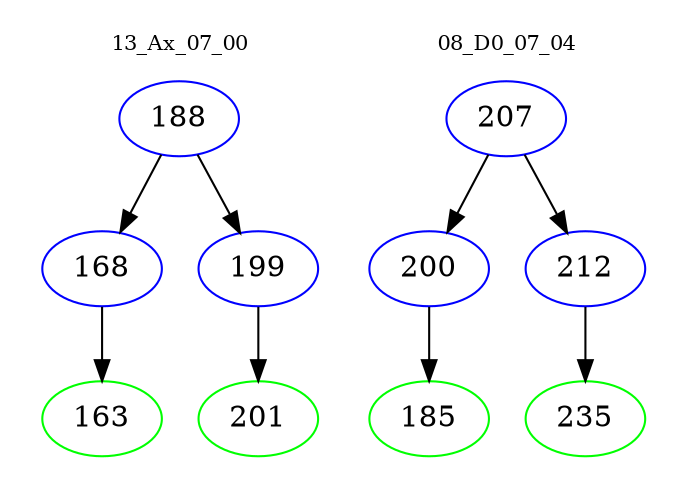 digraph{
subgraph cluster_0 {
color = white
label = "13_Ax_07_00";
fontsize=10;
T0_188 [label="188", color="blue"]
T0_188 -> T0_168 [color="black"]
T0_168 [label="168", color="blue"]
T0_168 -> T0_163 [color="black"]
T0_163 [label="163", color="green"]
T0_188 -> T0_199 [color="black"]
T0_199 [label="199", color="blue"]
T0_199 -> T0_201 [color="black"]
T0_201 [label="201", color="green"]
}
subgraph cluster_1 {
color = white
label = "08_D0_07_04";
fontsize=10;
T1_207 [label="207", color="blue"]
T1_207 -> T1_200 [color="black"]
T1_200 [label="200", color="blue"]
T1_200 -> T1_185 [color="black"]
T1_185 [label="185", color="green"]
T1_207 -> T1_212 [color="black"]
T1_212 [label="212", color="blue"]
T1_212 -> T1_235 [color="black"]
T1_235 [label="235", color="green"]
}
}
